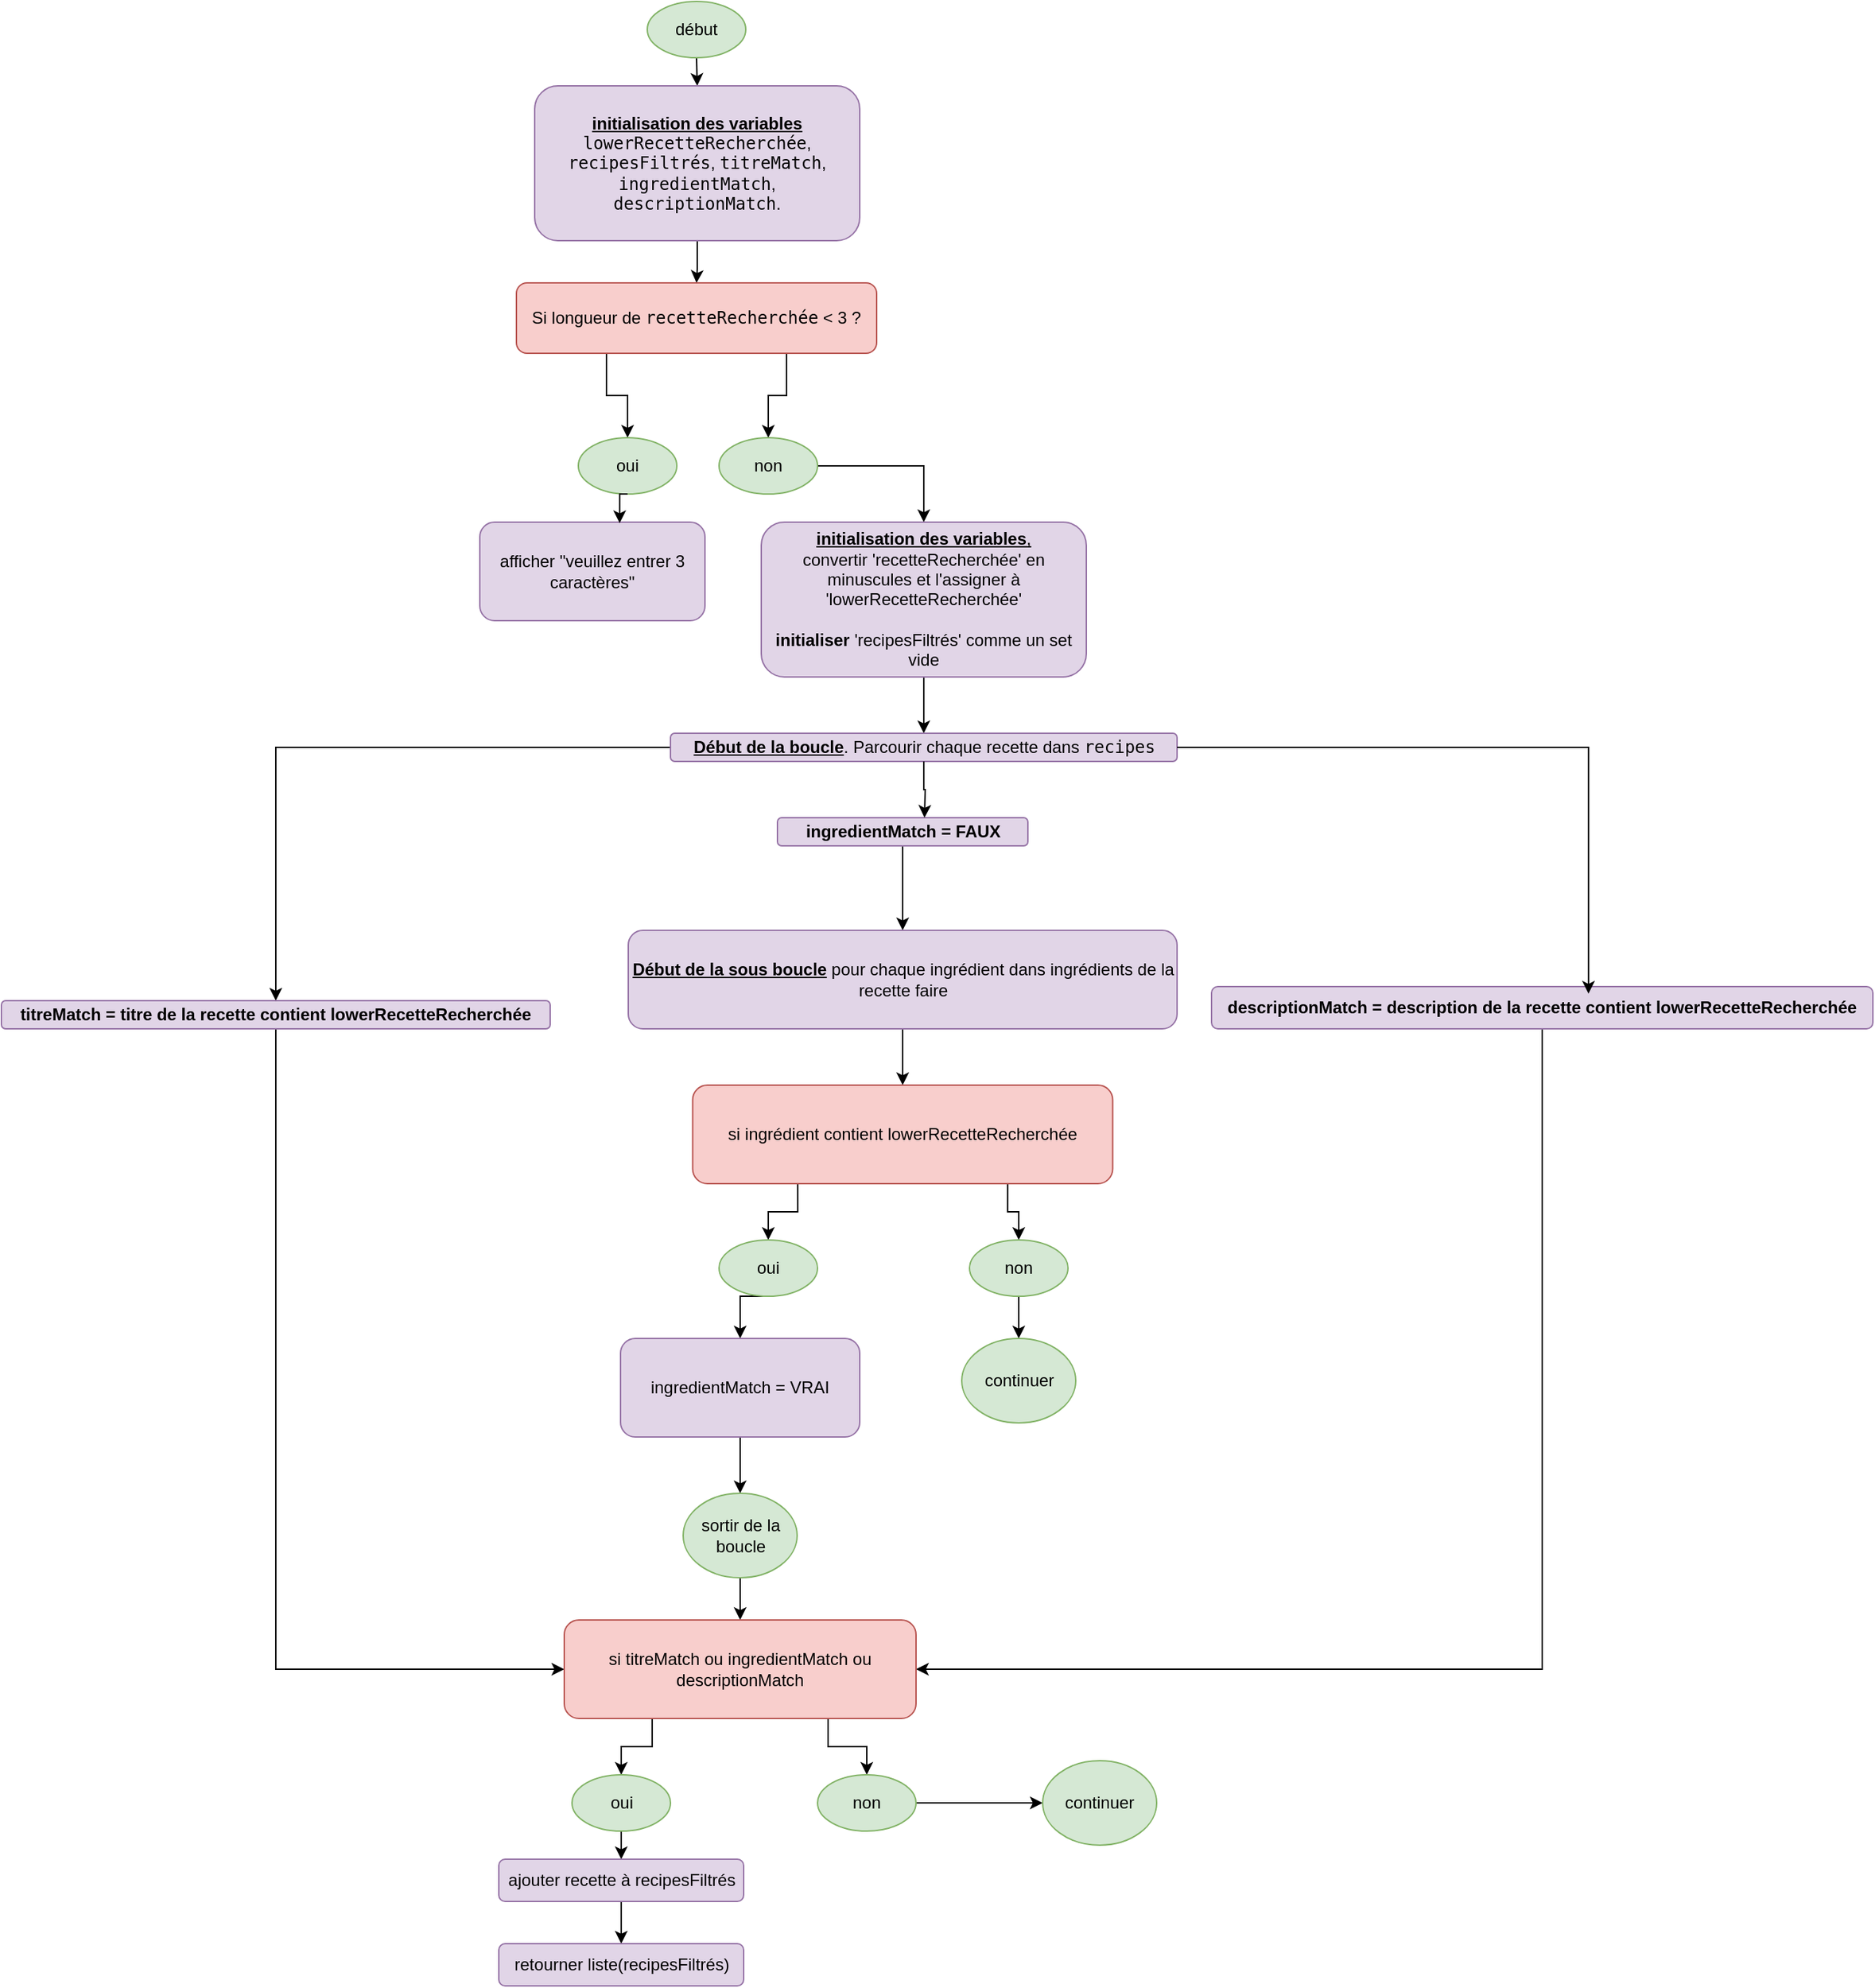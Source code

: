 <mxfile version="24.7.12">
  <diagram name="Page-1" id="sZHfkM0IvigwpGJvcx2V">
    <mxGraphModel dx="2140" dy="653" grid="1" gridSize="10" guides="1" tooltips="1" connect="1" arrows="1" fold="1" page="1" pageScale="1" pageWidth="827" pageHeight="1169" math="0" shadow="0">
      <root>
        <mxCell id="0" />
        <mxCell id="1" parent="0" />
        <mxCell id="hEU5Tb9HG1pzpg3_p1LC-4" style="edgeStyle=orthogonalEdgeStyle;rounded=0;orthogonalLoop=1;jettySize=auto;html=1;exitX=0.5;exitY=1;exitDx=0;exitDy=0;entryX=0.5;entryY=0;entryDx=0;entryDy=0;" parent="1" source="hEU5Tb9HG1pzpg3_p1LC-1" target="hEU5Tb9HG1pzpg3_p1LC-3" edge="1">
          <mxGeometry relative="1" as="geometry" />
        </mxCell>
        <mxCell id="hEU5Tb9HG1pzpg3_p1LC-1" value="début" style="ellipse;whiteSpace=wrap;html=1;fillColor=#d5e8d4;strokeColor=#82b366;" parent="1" vertex="1">
          <mxGeometry x="379" y="30" width="70" height="40" as="geometry" />
        </mxCell>
        <mxCell id="4TVbQfXHfL5jTEODHg9O-2" style="edgeStyle=orthogonalEdgeStyle;rounded=0;orthogonalLoop=1;jettySize=auto;html=1;" parent="1" source="hEU5Tb9HG1pzpg3_p1LC-3" target="4TVbQfXHfL5jTEODHg9O-1" edge="1">
          <mxGeometry relative="1" as="geometry" />
        </mxCell>
        <mxCell id="hEU5Tb9HG1pzpg3_p1LC-3" value="&lt;b&gt;&lt;u&gt;initialisation des variables&lt;/u&gt;&lt;/b&gt; &lt;code&gt;lowerRecetteRecherchée&lt;/code&gt;, &lt;code&gt;recipesFiltrés&lt;/code&gt;, &lt;code&gt;titreMatch&lt;/code&gt;, &lt;code&gt;ingredientMatch&lt;/code&gt;, &lt;code&gt;descriptionMatch&lt;/code&gt;." style="rounded=1;whiteSpace=wrap;html=1;fillColor=#e1d5e7;strokeColor=#9673a6;" parent="1" vertex="1">
          <mxGeometry x="299" y="90" width="231" height="110" as="geometry" />
        </mxCell>
        <mxCell id="4TVbQfXHfL5jTEODHg9O-5" style="edgeStyle=orthogonalEdgeStyle;rounded=0;orthogonalLoop=1;jettySize=auto;html=1;exitX=0.25;exitY=1;exitDx=0;exitDy=0;entryX=0.5;entryY=0;entryDx=0;entryDy=0;" parent="1" source="4TVbQfXHfL5jTEODHg9O-1" target="4TVbQfXHfL5jTEODHg9O-3" edge="1">
          <mxGeometry relative="1" as="geometry" />
        </mxCell>
        <mxCell id="4TVbQfXHfL5jTEODHg9O-6" style="edgeStyle=orthogonalEdgeStyle;rounded=0;orthogonalLoop=1;jettySize=auto;html=1;exitX=0.75;exitY=1;exitDx=0;exitDy=0;entryX=0.5;entryY=0;entryDx=0;entryDy=0;" parent="1" source="4TVbQfXHfL5jTEODHg9O-1" target="4TVbQfXHfL5jTEODHg9O-4" edge="1">
          <mxGeometry relative="1" as="geometry" />
        </mxCell>
        <mxCell id="4TVbQfXHfL5jTEODHg9O-1" value="Si longueur de &lt;code&gt;recetteRecherchée&lt;/code&gt; &amp;lt; 3 ?" style="rounded=1;whiteSpace=wrap;html=1;fillColor=#f8cecc;strokeColor=#b85450;" parent="1" vertex="1">
          <mxGeometry x="286" y="230" width="256" height="50" as="geometry" />
        </mxCell>
        <mxCell id="4TVbQfXHfL5jTEODHg9O-3" value="oui&lt;span style=&quot;color: rgba(0, 0, 0, 0); font-family: monospace; font-size: 0px; text-align: start; text-wrap: nowrap;&quot;&gt;%3CmxGraphModel%3E%3Croot%3E%3CmxCell%20id%3D%220%22%2F%3E%3CmxCell%20id%3D%221%22%20parent%3D%220%22%2F%3E%3CmxCell%20id%3D%222%22%20value%3D%22d%C3%A9but%22%20style%3D%22ellipse%3BwhiteSpace%3Dwrap%3Bhtml%3D1%3BfillColor%3D%23d5e8d4%3BstrokeColor%3D%2382b366%3B%22%20vertex%3D%221%22%20parent%3D%221%22%3E%3CmxGeometry%20x%3D%22379%22%20y%3D%2230%22%20width%3D%2270%22%20height%3D%2240%22%20as%3D%22geometry%22%2F%3E%3C%2FmxCell%3E%3C%2Froot%3E%3C%2FmxGraphModel%3E&lt;/span&gt;" style="ellipse;whiteSpace=wrap;html=1;fillColor=#d5e8d4;strokeColor=#82b366;" parent="1" vertex="1">
          <mxGeometry x="330" y="340" width="70" height="40" as="geometry" />
        </mxCell>
        <mxCell id="4TVbQfXHfL5jTEODHg9O-14" style="edgeStyle=orthogonalEdgeStyle;rounded=0;orthogonalLoop=1;jettySize=auto;html=1;exitX=1;exitY=0.5;exitDx=0;exitDy=0;entryX=0.5;entryY=0;entryDx=0;entryDy=0;" parent="1" source="4TVbQfXHfL5jTEODHg9O-4" target="4TVbQfXHfL5jTEODHg9O-13" edge="1">
          <mxGeometry relative="1" as="geometry" />
        </mxCell>
        <mxCell id="4TVbQfXHfL5jTEODHg9O-4" value="non" style="ellipse;whiteSpace=wrap;html=1;fillColor=#d5e8d4;strokeColor=#82b366;" parent="1" vertex="1">
          <mxGeometry x="430" y="340" width="70" height="40" as="geometry" />
        </mxCell>
        <mxCell id="4TVbQfXHfL5jTEODHg9O-8" value="afficher &quot;veuillez entrer 3 caractères&quot;" style="rounded=1;whiteSpace=wrap;html=1;fillColor=#e1d5e7;strokeColor=#9673a6;" parent="1" vertex="1">
          <mxGeometry x="260" y="400" width="160" height="70" as="geometry" />
        </mxCell>
        <mxCell id="4TVbQfXHfL5jTEODHg9O-10" style="edgeStyle=orthogonalEdgeStyle;rounded=0;orthogonalLoop=1;jettySize=auto;html=1;exitX=0.5;exitY=1;exitDx=0;exitDy=0;entryX=0.621;entryY=0.01;entryDx=0;entryDy=0;entryPerimeter=0;" parent="1" source="4TVbQfXHfL5jTEODHg9O-3" target="4TVbQfXHfL5jTEODHg9O-8" edge="1">
          <mxGeometry relative="1" as="geometry" />
        </mxCell>
        <mxCell id="4TVbQfXHfL5jTEODHg9O-17" style="edgeStyle=orthogonalEdgeStyle;rounded=0;orthogonalLoop=1;jettySize=auto;html=1;exitX=0.5;exitY=1;exitDx=0;exitDy=0;entryX=0.5;entryY=0;entryDx=0;entryDy=0;" parent="1" source="4TVbQfXHfL5jTEODHg9O-13" target="4TVbQfXHfL5jTEODHg9O-16" edge="1">
          <mxGeometry relative="1" as="geometry" />
        </mxCell>
        <mxCell id="4TVbQfXHfL5jTEODHg9O-13" value="&lt;u&gt;&lt;b&gt;initialisation des variables&lt;/b&gt;,&lt;/u&gt;&lt;div&gt;&lt;div&gt;convertir &#39;recetteRecherchée&#39; en minuscules et l&#39;assigner à &#39;lowerRecetteRecherchée&#39;&lt;/div&gt;&lt;div&gt;&lt;br&gt;&lt;/div&gt;&lt;div&gt;&lt;b&gt;initialiser &lt;/b&gt;&#39;recipesFiltrés&#39; comme un set vide&lt;/div&gt;&lt;/div&gt;" style="rounded=1;whiteSpace=wrap;html=1;fillColor=#e1d5e7;strokeColor=#9673a6;" parent="1" vertex="1">
          <mxGeometry x="460" y="400" width="231" height="110" as="geometry" />
        </mxCell>
        <mxCell id="4TVbQfXHfL5jTEODHg9O-22" style="edgeStyle=orthogonalEdgeStyle;rounded=0;orthogonalLoop=1;jettySize=auto;html=1;exitX=0;exitY=0.5;exitDx=0;exitDy=0;entryX=0.5;entryY=0;entryDx=0;entryDy=0;" parent="1" source="4TVbQfXHfL5jTEODHg9O-16" target="4TVbQfXHfL5jTEODHg9O-18" edge="1">
          <mxGeometry relative="1" as="geometry" />
        </mxCell>
        <mxCell id="4TVbQfXHfL5jTEODHg9O-16" value="&lt;span style=&quot;text-align: left;&quot;&gt;&lt;b&gt;&lt;u&gt;Début de la boucle&lt;/u&gt;&lt;/b&gt;. Parcourir chaque recette dans&amp;nbsp;&lt;/span&gt;&lt;code style=&quot;text-align: left;&quot;&gt;recipes&lt;/code&gt;" style="rounded=1;whiteSpace=wrap;html=1;fillColor=#e1d5e7;strokeColor=#9673a6;" parent="1" vertex="1">
          <mxGeometry x="395.5" y="550" width="360" height="20" as="geometry" />
        </mxCell>
        <mxCell id="QGqNgokmGRthVzmOTZiN-3" style="edgeStyle=orthogonalEdgeStyle;rounded=0;orthogonalLoop=1;jettySize=auto;html=1;exitX=0.5;exitY=1;exitDx=0;exitDy=0;entryX=0;entryY=0.5;entryDx=0;entryDy=0;" edge="1" parent="1" source="4TVbQfXHfL5jTEODHg9O-18" target="4TVbQfXHfL5jTEODHg9O-44">
          <mxGeometry relative="1" as="geometry" />
        </mxCell>
        <mxCell id="4TVbQfXHfL5jTEODHg9O-18" value="&lt;div&gt;&lt;b&gt;titreMatch = titre de la recette contient lowerRecetteRecherchée&lt;/b&gt;&lt;/div&gt;" style="rounded=1;whiteSpace=wrap;html=1;fillColor=#e1d5e7;strokeColor=#9673a6;" parent="1" vertex="1">
          <mxGeometry x="-80" y="740" width="390" height="20" as="geometry" />
        </mxCell>
        <mxCell id="QGqNgokmGRthVzmOTZiN-2" style="edgeStyle=orthogonalEdgeStyle;rounded=0;orthogonalLoop=1;jettySize=auto;html=1;exitX=0.5;exitY=1;exitDx=0;exitDy=0;" edge="1" parent="1" source="4TVbQfXHfL5jTEODHg9O-19" target="4TVbQfXHfL5jTEODHg9O-25">
          <mxGeometry relative="1" as="geometry" />
        </mxCell>
        <mxCell id="4TVbQfXHfL5jTEODHg9O-19" value="&lt;div&gt;&lt;b&gt;ingredientMatch = FAUX&lt;/b&gt;&lt;/div&gt;" style="rounded=1;whiteSpace=wrap;html=1;fillColor=#e1d5e7;strokeColor=#9673a6;" parent="1" vertex="1">
          <mxGeometry x="471.5" y="610" width="178" height="20" as="geometry" />
        </mxCell>
        <mxCell id="QGqNgokmGRthVzmOTZiN-4" style="edgeStyle=orthogonalEdgeStyle;rounded=0;orthogonalLoop=1;jettySize=auto;html=1;exitX=0.5;exitY=1;exitDx=0;exitDy=0;entryX=1;entryY=0.5;entryDx=0;entryDy=0;" edge="1" parent="1" source="4TVbQfXHfL5jTEODHg9O-20" target="4TVbQfXHfL5jTEODHg9O-44">
          <mxGeometry relative="1" as="geometry" />
        </mxCell>
        <mxCell id="4TVbQfXHfL5jTEODHg9O-20" value="&lt;div&gt;&lt;b&gt;descriptionMatch = description de la recette contient lowerRecetteRecherchée&lt;/b&gt;&lt;/div&gt;" style="rounded=1;whiteSpace=wrap;html=1;fillColor=#e1d5e7;strokeColor=#9673a6;" parent="1" vertex="1">
          <mxGeometry x="780" y="730" width="470" height="30" as="geometry" />
        </mxCell>
        <mxCell id="4TVbQfXHfL5jTEODHg9O-24" style="edgeStyle=orthogonalEdgeStyle;rounded=0;orthogonalLoop=1;jettySize=auto;html=1;exitX=1;exitY=0.5;exitDx=0;exitDy=0;entryX=0.57;entryY=0.167;entryDx=0;entryDy=0;entryPerimeter=0;" parent="1" source="4TVbQfXHfL5jTEODHg9O-16" target="4TVbQfXHfL5jTEODHg9O-20" edge="1">
          <mxGeometry relative="1" as="geometry" />
        </mxCell>
        <mxCell id="4TVbQfXHfL5jTEODHg9O-30" style="edgeStyle=orthogonalEdgeStyle;rounded=0;orthogonalLoop=1;jettySize=auto;html=1;exitX=0.5;exitY=1;exitDx=0;exitDy=0;entryX=0.5;entryY=0;entryDx=0;entryDy=0;" parent="1" source="4TVbQfXHfL5jTEODHg9O-25" target="4TVbQfXHfL5jTEODHg9O-29" edge="1">
          <mxGeometry relative="1" as="geometry" />
        </mxCell>
        <mxCell id="4TVbQfXHfL5jTEODHg9O-25" value="&lt;span style=&quot;text-align: left;&quot;&gt;&lt;u style=&quot;font-weight: bold;&quot;&gt;Début de la sous boucle&lt;/u&gt;&amp;nbsp;pour chaque ingrédient dans ingrédients de la recette faire&lt;/span&gt;" style="rounded=1;whiteSpace=wrap;html=1;fillColor=#e1d5e7;strokeColor=#9673a6;" parent="1" vertex="1">
          <mxGeometry x="365.5" y="690" width="390" height="70" as="geometry" />
        </mxCell>
        <mxCell id="4TVbQfXHfL5jTEODHg9O-33" style="edgeStyle=orthogonalEdgeStyle;rounded=0;orthogonalLoop=1;jettySize=auto;html=1;exitX=0.25;exitY=1;exitDx=0;exitDy=0;entryX=0.5;entryY=0;entryDx=0;entryDy=0;" parent="1" source="4TVbQfXHfL5jTEODHg9O-29" target="4TVbQfXHfL5jTEODHg9O-31" edge="1">
          <mxGeometry relative="1" as="geometry" />
        </mxCell>
        <mxCell id="4TVbQfXHfL5jTEODHg9O-35" style="edgeStyle=orthogonalEdgeStyle;rounded=0;orthogonalLoop=1;jettySize=auto;html=1;exitX=0.75;exitY=1;exitDx=0;exitDy=0;entryX=0.5;entryY=0;entryDx=0;entryDy=0;" parent="1" source="4TVbQfXHfL5jTEODHg9O-29" target="4TVbQfXHfL5jTEODHg9O-32" edge="1">
          <mxGeometry relative="1" as="geometry" />
        </mxCell>
        <mxCell id="4TVbQfXHfL5jTEODHg9O-29" value="si ingrédient contient lowerRecetteRecherchée" style="rounded=1;whiteSpace=wrap;html=1;fillColor=#f8cecc;strokeColor=#b85450;" parent="1" vertex="1">
          <mxGeometry x="411.25" y="800" width="298.5" height="70" as="geometry" />
        </mxCell>
        <mxCell id="4TVbQfXHfL5jTEODHg9O-38" style="edgeStyle=orthogonalEdgeStyle;rounded=0;orthogonalLoop=1;jettySize=auto;html=1;exitX=0.5;exitY=1;exitDx=0;exitDy=0;entryX=0.5;entryY=0;entryDx=0;entryDy=0;" parent="1" source="4TVbQfXHfL5jTEODHg9O-31" target="4TVbQfXHfL5jTEODHg9O-36" edge="1">
          <mxGeometry relative="1" as="geometry" />
        </mxCell>
        <mxCell id="4TVbQfXHfL5jTEODHg9O-31" value="oui&lt;span style=&quot;color: rgba(0, 0, 0, 0); font-family: monospace; font-size: 0px; text-align: start; text-wrap: nowrap;&quot;&gt;%3CmxGraphModel%3E%3Croot%3E%3CmxCell%20id%3D%220%22%2F%3E%3CmxCell%20id%3D%221%22%20parent%3D%220%22%2F%3E%3CmxCell%20id%3D%222%22%20value%3D%22d%C3%A9but%22%20style%3D%22ellipse%3BwhiteSpace%3Dwrap%3Bhtml%3D1%3BfillColor%3D%23d5e8d4%3BstrokeColor%3D%2382b366%3B%22%20vertex%3D%221%22%20parent%3D%221%22%3E%3CmxGeometry%20x%3D%22379%22%20y%3D%2230%22%20width%3D%2270%22%20height%3D%2240%22%20as%3D%22geometry%22%2F%3E%3C%2FmxCell%3E%3C%2Froot%3E%3C%2FmxGraphModel%3E&lt;/span&gt;" style="ellipse;whiteSpace=wrap;html=1;fillColor=#d5e8d4;strokeColor=#82b366;" parent="1" vertex="1">
          <mxGeometry x="430" y="910" width="70" height="40" as="geometry" />
        </mxCell>
        <mxCell id="4TVbQfXHfL5jTEODHg9O-43" style="edgeStyle=orthogonalEdgeStyle;rounded=0;orthogonalLoop=1;jettySize=auto;html=1;exitX=0.5;exitY=1;exitDx=0;exitDy=0;entryX=0.5;entryY=0;entryDx=0;entryDy=0;" parent="1" source="4TVbQfXHfL5jTEODHg9O-32" target="4TVbQfXHfL5jTEODHg9O-42" edge="1">
          <mxGeometry relative="1" as="geometry" />
        </mxCell>
        <mxCell id="4TVbQfXHfL5jTEODHg9O-32" value="non" style="ellipse;whiteSpace=wrap;html=1;fillColor=#d5e8d4;strokeColor=#82b366;" parent="1" vertex="1">
          <mxGeometry x="608" y="910" width="70" height="40" as="geometry" />
        </mxCell>
        <mxCell id="4TVbQfXHfL5jTEODHg9O-41" style="edgeStyle=orthogonalEdgeStyle;rounded=0;orthogonalLoop=1;jettySize=auto;html=1;exitX=0.5;exitY=1;exitDx=0;exitDy=0;entryX=0.5;entryY=0;entryDx=0;entryDy=0;" parent="1" source="4TVbQfXHfL5jTEODHg9O-36" target="4TVbQfXHfL5jTEODHg9O-40" edge="1">
          <mxGeometry relative="1" as="geometry" />
        </mxCell>
        <mxCell id="4TVbQfXHfL5jTEODHg9O-36" value="&lt;div style=&quot;text-align: left;&quot;&gt;&lt;span style=&quot;background-color: initial;&quot;&gt;ingredientMatch = VRAI&lt;/span&gt;&lt;/div&gt;" style="rounded=1;whiteSpace=wrap;html=1;fillColor=#e1d5e7;strokeColor=#9673a6;" parent="1" vertex="1">
          <mxGeometry x="360" y="980" width="170" height="70" as="geometry" />
        </mxCell>
        <mxCell id="4TVbQfXHfL5jTEODHg9O-45" style="edgeStyle=orthogonalEdgeStyle;rounded=0;orthogonalLoop=1;jettySize=auto;html=1;exitX=0.5;exitY=1;exitDx=0;exitDy=0;entryX=0.5;entryY=0;entryDx=0;entryDy=0;" parent="1" source="4TVbQfXHfL5jTEODHg9O-40" target="4TVbQfXHfL5jTEODHg9O-44" edge="1">
          <mxGeometry relative="1" as="geometry" />
        </mxCell>
        <mxCell id="4TVbQfXHfL5jTEODHg9O-40" value="sortir de la boucle" style="ellipse;whiteSpace=wrap;html=1;fillColor=#d5e8d4;strokeColor=#82b366;" parent="1" vertex="1">
          <mxGeometry x="404.5" y="1090" width="81" height="60" as="geometry" />
        </mxCell>
        <mxCell id="4TVbQfXHfL5jTEODHg9O-42" value="continuer" style="ellipse;whiteSpace=wrap;html=1;fillColor=#d5e8d4;strokeColor=#82b366;" parent="1" vertex="1">
          <mxGeometry x="602.5" y="980" width="81" height="60" as="geometry" />
        </mxCell>
        <mxCell id="4TVbQfXHfL5jTEODHg9O-50" style="edgeStyle=orthogonalEdgeStyle;rounded=0;orthogonalLoop=1;jettySize=auto;html=1;exitX=0.75;exitY=1;exitDx=0;exitDy=0;entryX=0.5;entryY=0;entryDx=0;entryDy=0;" parent="1" source="4TVbQfXHfL5jTEODHg9O-44" target="4TVbQfXHfL5jTEODHg9O-47" edge="1">
          <mxGeometry relative="1" as="geometry" />
        </mxCell>
        <mxCell id="4TVbQfXHfL5jTEODHg9O-51" style="edgeStyle=orthogonalEdgeStyle;rounded=0;orthogonalLoop=1;jettySize=auto;html=1;exitX=0.25;exitY=1;exitDx=0;exitDy=0;entryX=0.5;entryY=0;entryDx=0;entryDy=0;" parent="1" source="4TVbQfXHfL5jTEODHg9O-44" target="4TVbQfXHfL5jTEODHg9O-46" edge="1">
          <mxGeometry relative="1" as="geometry" />
        </mxCell>
        <mxCell id="4TVbQfXHfL5jTEODHg9O-44" value="&lt;div style=&quot;&quot;&gt;&lt;span style=&quot;background-color: initial;&quot;&gt;si titreMatch ou ingredientMatch ou descriptionMatch&lt;/span&gt;&lt;/div&gt;" style="rounded=1;whiteSpace=wrap;html=1;fillColor=#f8cecc;strokeColor=#b85450;align=center;" parent="1" vertex="1">
          <mxGeometry x="320" y="1180" width="250" height="70" as="geometry" />
        </mxCell>
        <mxCell id="4TVbQfXHfL5jTEODHg9O-53" style="edgeStyle=orthogonalEdgeStyle;rounded=0;orthogonalLoop=1;jettySize=auto;html=1;exitX=0.5;exitY=1;exitDx=0;exitDy=0;entryX=0.5;entryY=0;entryDx=0;entryDy=0;" parent="1" source="4TVbQfXHfL5jTEODHg9O-46" target="4TVbQfXHfL5jTEODHg9O-52" edge="1">
          <mxGeometry relative="1" as="geometry" />
        </mxCell>
        <mxCell id="4TVbQfXHfL5jTEODHg9O-46" value="oui&lt;span style=&quot;color: rgba(0, 0, 0, 0); font-family: monospace; font-size: 0px; text-align: start; text-wrap: nowrap;&quot;&gt;%3CmxGraphModel%3E%3Croot%3E%3CmxCell%20id%3D%220%22%2F%3E%3CmxCell%20id%3D%221%22%20parent%3D%220%22%2F%3E%3CmxCell%20id%3D%222%22%20value%3D%22d%C3%A9but%22%20style%3D%22ellipse%3BwhiteSpace%3Dwrap%3Bhtml%3D1%3BfillColor%3D%23d5e8d4%3BstrokeColor%3D%2382b366%3B%22%20vertex%3D%221%22%20parent%3D%221%22%3E%3CmxGeometry%20x%3D%22379%22%20y%3D%2230%22%20width%3D%2270%22%20height%3D%2240%22%20as%3D%22geometry%22%2F%3E%3C%2FmxCell%3E%3C%2Froot%3E%3C%2FmxGraphModel%3E&lt;/span&gt;" style="ellipse;whiteSpace=wrap;html=1;fillColor=#d5e8d4;strokeColor=#82b366;" parent="1" vertex="1">
          <mxGeometry x="325.5" y="1290" width="70" height="40" as="geometry" />
        </mxCell>
        <mxCell id="4TVbQfXHfL5jTEODHg9O-49" style="edgeStyle=orthogonalEdgeStyle;rounded=0;orthogonalLoop=1;jettySize=auto;html=1;exitX=1;exitY=0.5;exitDx=0;exitDy=0;entryX=0;entryY=0.5;entryDx=0;entryDy=0;" parent="1" source="4TVbQfXHfL5jTEODHg9O-47" target="4TVbQfXHfL5jTEODHg9O-48" edge="1">
          <mxGeometry relative="1" as="geometry" />
        </mxCell>
        <mxCell id="4TVbQfXHfL5jTEODHg9O-47" value="non" style="ellipse;whiteSpace=wrap;html=1;fillColor=#d5e8d4;strokeColor=#82b366;" parent="1" vertex="1">
          <mxGeometry x="500" y="1290" width="70" height="40" as="geometry" />
        </mxCell>
        <mxCell id="4TVbQfXHfL5jTEODHg9O-48" value="continuer" style="ellipse;whiteSpace=wrap;html=1;fillColor=#d5e8d4;strokeColor=#82b366;" parent="1" vertex="1">
          <mxGeometry x="660" y="1280" width="81" height="60" as="geometry" />
        </mxCell>
        <mxCell id="4TVbQfXHfL5jTEODHg9O-55" style="edgeStyle=orthogonalEdgeStyle;rounded=0;orthogonalLoop=1;jettySize=auto;html=1;entryX=0.5;entryY=0;entryDx=0;entryDy=0;" parent="1" source="4TVbQfXHfL5jTEODHg9O-52" target="4TVbQfXHfL5jTEODHg9O-54" edge="1">
          <mxGeometry relative="1" as="geometry" />
        </mxCell>
        <mxCell id="4TVbQfXHfL5jTEODHg9O-52" value="&lt;div style=&quot;text-align: left;&quot;&gt;&lt;span style=&quot;background-color: initial;&quot;&gt;ajouter recette à recipesFiltrés&lt;/span&gt;&lt;/div&gt;" style="rounded=1;whiteSpace=wrap;html=1;fillColor=#e1d5e7;strokeColor=#9673a6;" parent="1" vertex="1">
          <mxGeometry x="273.5" y="1350" width="174" height="30" as="geometry" />
        </mxCell>
        <mxCell id="4TVbQfXHfL5jTEODHg9O-54" value="&lt;div style=&quot;text-align: left;&quot;&gt;&lt;span style=&quot;background-color: initial;&quot;&gt;retourner liste(recipesFiltrés)&lt;/span&gt;&lt;/div&gt;" style="rounded=1;whiteSpace=wrap;html=1;fillColor=#e1d5e7;strokeColor=#9673a6;" parent="1" vertex="1">
          <mxGeometry x="273.5" y="1410" width="174" height="30" as="geometry" />
        </mxCell>
        <mxCell id="QGqNgokmGRthVzmOTZiN-1" style="edgeStyle=orthogonalEdgeStyle;rounded=0;orthogonalLoop=1;jettySize=auto;html=1;exitX=0.5;exitY=1;exitDx=0;exitDy=0;" edge="1" parent="1" source="4TVbQfXHfL5jTEODHg9O-16">
          <mxGeometry relative="1" as="geometry">
            <mxPoint x="576" y="610" as="targetPoint" />
          </mxGeometry>
        </mxCell>
      </root>
    </mxGraphModel>
  </diagram>
</mxfile>
